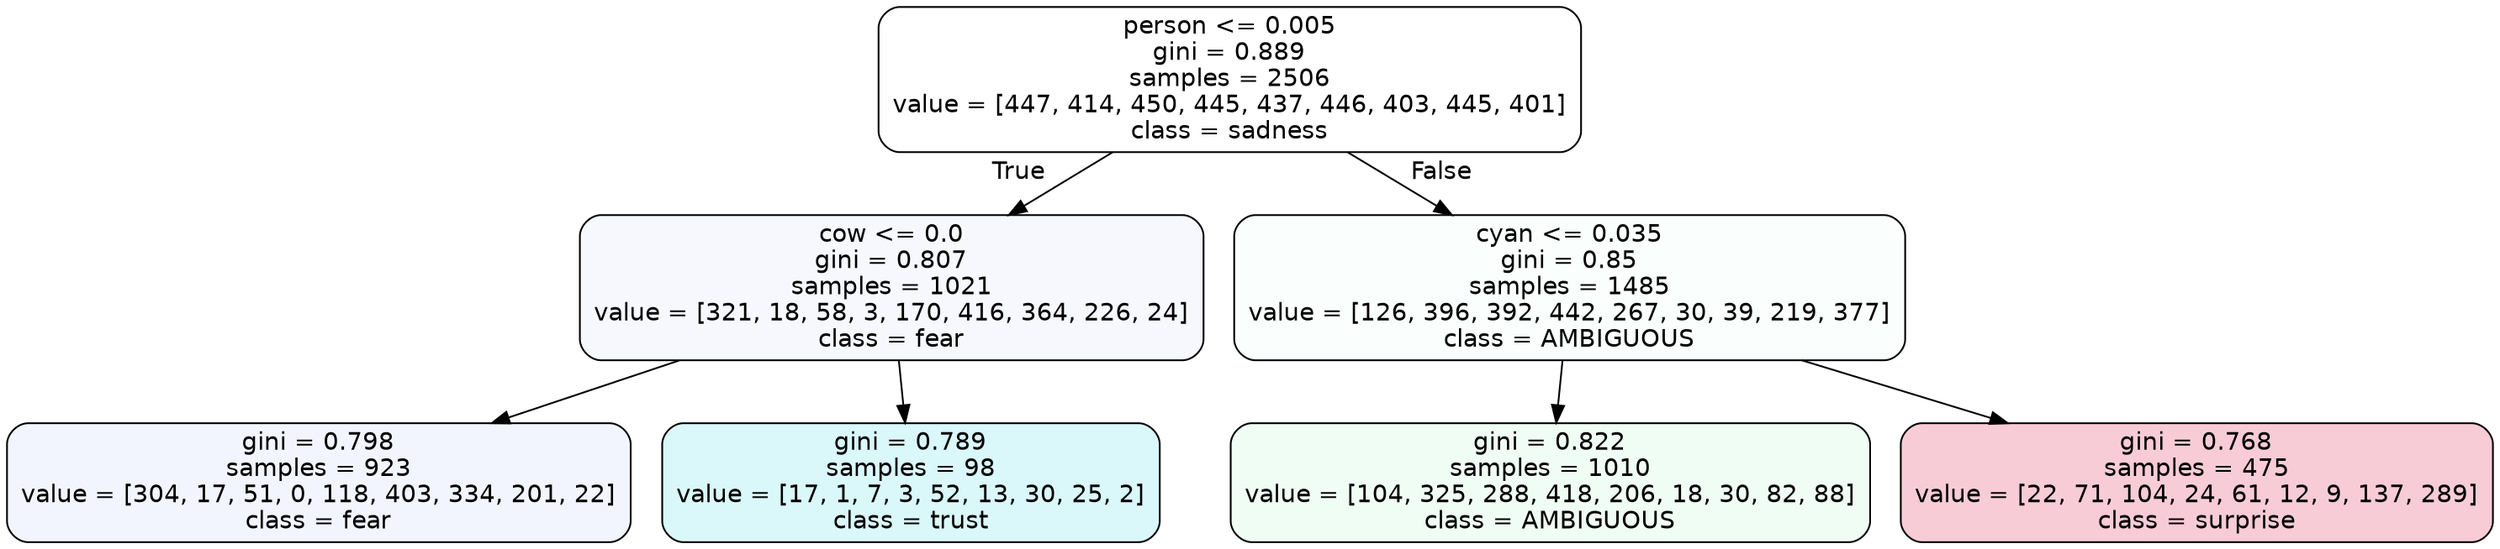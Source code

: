 digraph Tree {
node [shape=box, style="filled, rounded", color="black", fontname=helvetica] ;
edge [fontname=helvetica] ;
0 [label="person <= 0.005\ngini = 0.889\nsamples = 2506\nvalue = [447, 414, 450, 445, 437, 446, 403, 445, 401]\nclass = sadness", fillcolor="#64e53900"] ;
1 [label="cow <= 0.0\ngini = 0.807\nsamples = 1021\nvalue = [321, 18, 58, 3, 170, 416, 364, 226, 24]\nclass = fear", fillcolor="#3964e50b"] ;
0 -> 1 [labeldistance=2.5, labelangle=45, headlabel="True"] ;
2 [label="gini = 0.798\nsamples = 923\nvalue = [304, 17, 51, 0, 118, 403, 334, 201, 22]\nclass = fear", fillcolor="#3964e510"] ;
1 -> 2 ;
3 [label="gini = 0.789\nsamples = 98\nvalue = [17, 1, 7, 3, 52, 13, 30, 25, 2]\nclass = trust", fillcolor="#39d7e52f"] ;
1 -> 3 ;
4 [label="cyan <= 0.035\ngini = 0.85\nsamples = 1485\nvalue = [126, 396, 392, 442, 267, 30, 39, 219, 377]\nclass = AMBIGUOUS", fillcolor="#39e58106"] ;
0 -> 4 [labeldistance=2.5, labelangle=-45, headlabel="False"] ;
5 [label="gini = 0.822\nsamples = 1010\nvalue = [104, 325, 288, 418, 206, 18, 30, 82, 88]\nclass = AMBIGUOUS", fillcolor="#39e58113"] ;
4 -> 5 ;
6 [label="gini = 0.768\nsamples = 475\nvalue = [22, 71, 104, 24, 61, 12, 9, 137, 289]\nclass = surprise", fillcolor="#e5396441"] ;
4 -> 6 ;
}